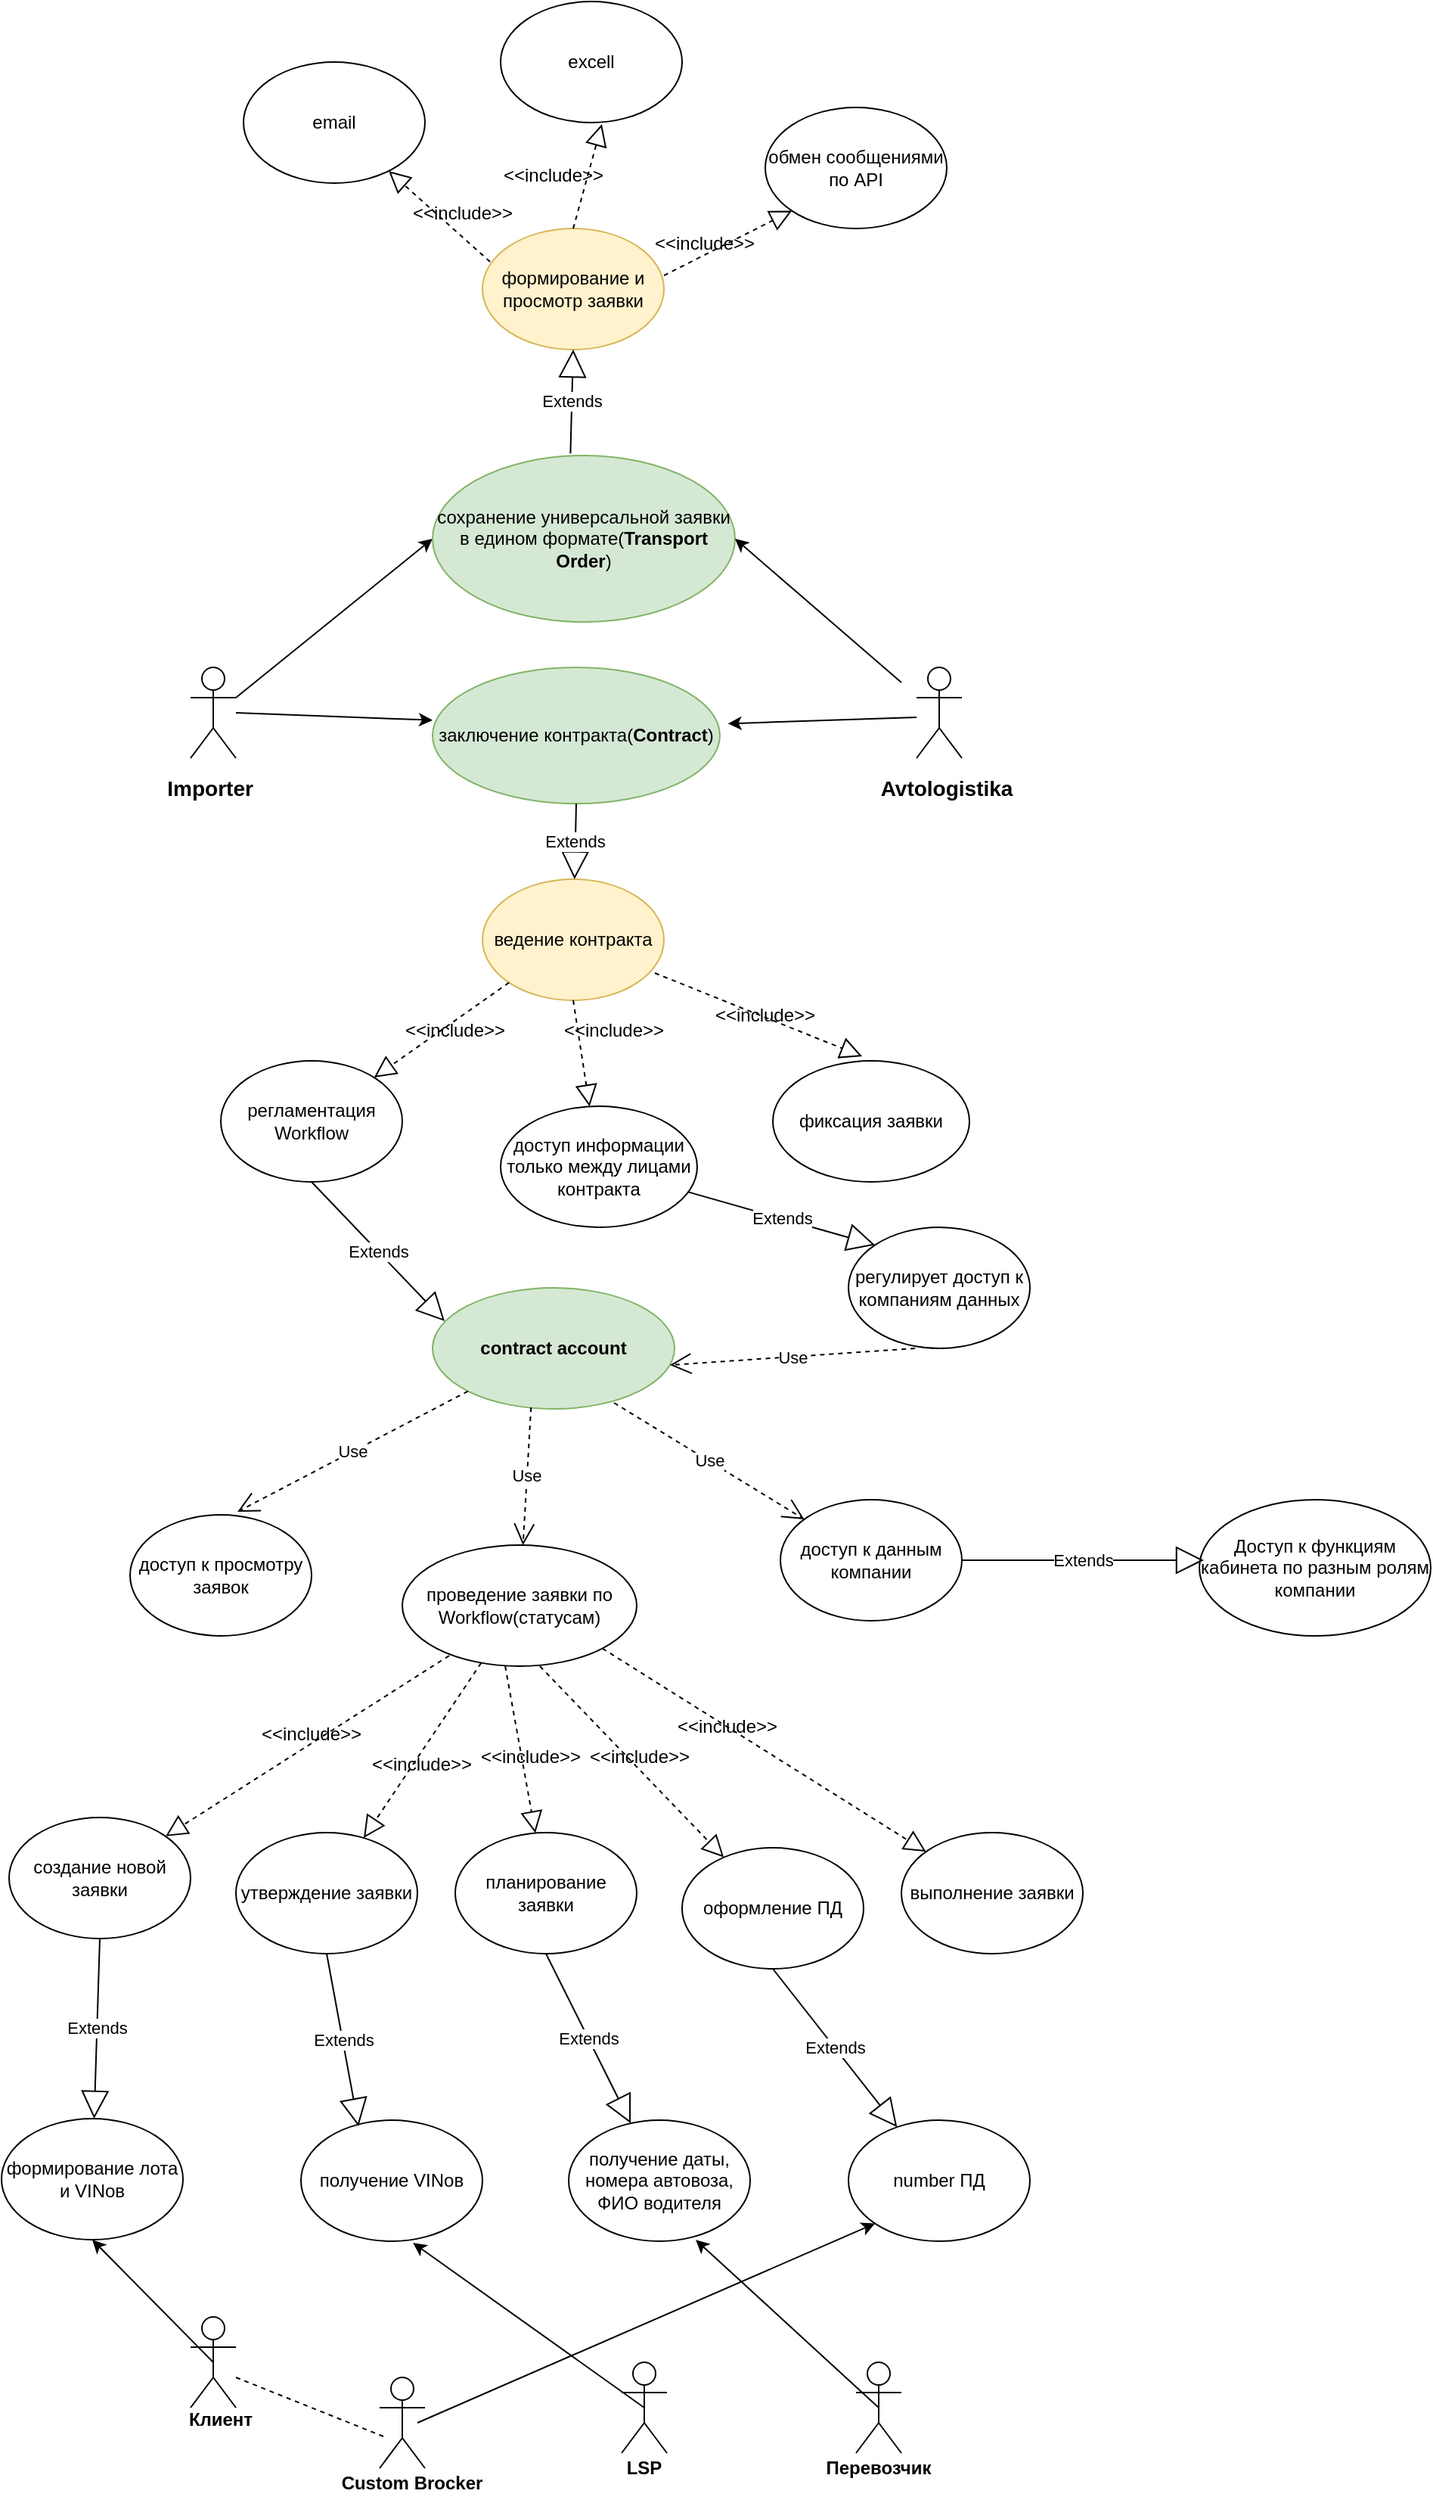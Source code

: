 <mxfile version="11.2.4" type="github" pages="1"><diagram id="C6Fg2NXUSFVUygiS9ZsN" name="Page-1"><mxGraphModel dx="1422" dy="1965" grid="1" gridSize="10" guides="1" tooltips="1" connect="1" arrows="1" fold="1" page="1" pageScale="1" pageWidth="827" pageHeight="1169" math="0" shadow="0"><root><mxCell id="0"/><mxCell id="1" parent="0"/><mxCell id="0U8aigHpky5K89LQjDXN-1" value="Actor" style="shape=umlActor;verticalLabelPosition=bottom;labelBackgroundColor=#ffffff;verticalAlign=top;html=1;outlineConnect=0;noLabel=1;" vertex="1" parent="1"><mxGeometry x="160" y="130" width="30" height="60" as="geometry"/></mxCell><mxCell id="0U8aigHpky5K89LQjDXN-2" value="Actor" style="shape=umlActor;verticalLabelPosition=bottom;labelBackgroundColor=#ffffff;verticalAlign=top;html=1;outlineConnect=0;noLabel=1;" vertex="1" parent="1"><mxGeometry x="640" y="130" width="30" height="60" as="geometry"/></mxCell><mxCell id="0U8aigHpky5K89LQjDXN-4" value="&lt;b&gt;&lt;font style=&quot;font-size: 14px&quot;&gt;Importer&amp;nbsp;&lt;/font&gt;&lt;/b&gt;" style="text;html=1;strokeColor=none;fillColor=none;align=center;verticalAlign=middle;whiteSpace=wrap;rounded=0;" vertex="1" parent="1"><mxGeometry x="155" y="200" width="40" height="20" as="geometry"/></mxCell><mxCell id="0U8aigHpky5K89LQjDXN-5" value="&lt;font style=&quot;font-size: 14px&quot;&gt;&lt;b&gt;Avtologistika&lt;/b&gt;&lt;/font&gt;" style="text;html=1;strokeColor=none;fillColor=none;align=center;verticalAlign=middle;whiteSpace=wrap;rounded=0;" vertex="1" parent="1"><mxGeometry x="640" y="200" width="40" height="20" as="geometry"/></mxCell><mxCell id="0U8aigHpky5K89LQjDXN-6" value="заключение контракта(&lt;b&gt;Contract&lt;/b&gt;)" style="ellipse;whiteSpace=wrap;html=1;fillColor=#d5e8d4;strokeColor=#82b366;" vertex="1" parent="1"><mxGeometry x="320" y="130" width="190" height="90" as="geometry"/></mxCell><mxCell id="0U8aigHpky5K89LQjDXN-7" value="" style="endArrow=classic;html=1;entryX=0;entryY=0.388;entryDx=0;entryDy=0;entryPerimeter=0;" edge="1" parent="1" target="0U8aigHpky5K89LQjDXN-6"><mxGeometry width="50" height="50" relative="1" as="geometry"><mxPoint x="190" y="160" as="sourcePoint"/><mxPoint x="290" y="150" as="targetPoint"/></mxGeometry></mxCell><mxCell id="0U8aigHpky5K89LQjDXN-8" value="" style="endArrow=classic;html=1;entryX=1.028;entryY=0.413;entryDx=0;entryDy=0;entryPerimeter=0;" edge="1" parent="1" target="0U8aigHpky5K89LQjDXN-6"><mxGeometry width="50" height="50" relative="1" as="geometry"><mxPoint x="640" y="163" as="sourcePoint"/><mxPoint x="580" y="140" as="targetPoint"/></mxGeometry></mxCell><mxCell id="0U8aigHpky5K89LQjDXN-9" value="ведение контракта" style="ellipse;whiteSpace=wrap;html=1;fillColor=#fff2cc;strokeColor=#d6b656;" vertex="1" parent="1"><mxGeometry x="353" y="270" width="120" height="80" as="geometry"/></mxCell><mxCell id="0U8aigHpky5K89LQjDXN-11" value="регламентация Workflow" style="ellipse;whiteSpace=wrap;html=1;" vertex="1" parent="1"><mxGeometry x="180" y="390" width="120" height="80" as="geometry"/></mxCell><mxCell id="0U8aigHpky5K89LQjDXN-14" value="доступ информации только между лицами контракта" style="ellipse;whiteSpace=wrap;html=1;" vertex="1" parent="1"><mxGeometry x="365" y="420" width="130" height="80" as="geometry"/></mxCell><mxCell id="0U8aigHpky5K89LQjDXN-16" value="" style="endArrow=classic;html=1;exitX=1;exitY=0.333;exitDx=0;exitDy=0;exitPerimeter=0;entryX=0;entryY=0.5;entryDx=0;entryDy=0;" edge="1" parent="1" source="0U8aigHpky5K89LQjDXN-1" target="0U8aigHpky5K89LQjDXN-17"><mxGeometry width="50" height="50" relative="1" as="geometry"><mxPoint x="230" y="100" as="sourcePoint"/><mxPoint x="280" y="50" as="targetPoint"/></mxGeometry></mxCell><mxCell id="0U8aigHpky5K89LQjDXN-17" value="сохранение универсальной заявки в едином формате(&lt;b&gt;Transport Order&lt;/b&gt;)" style="ellipse;whiteSpace=wrap;html=1;fillColor=#d5e8d4;strokeColor=#82b366;" vertex="1" parent="1"><mxGeometry x="320" y="-10" width="200" height="110" as="geometry"/></mxCell><mxCell id="0U8aigHpky5K89LQjDXN-19" value="" style="endArrow=classic;html=1;entryX=1;entryY=0.5;entryDx=0;entryDy=0;" edge="1" parent="1" target="0U8aigHpky5K89LQjDXN-17"><mxGeometry width="50" height="50" relative="1" as="geometry"><mxPoint x="630" y="140" as="sourcePoint"/><mxPoint x="510" y="80" as="targetPoint"/></mxGeometry></mxCell><mxCell id="0U8aigHpky5K89LQjDXN-21" value="формирование и просмотр заявки" style="ellipse;whiteSpace=wrap;html=1;fillColor=#fff2cc;strokeColor=#d6b656;" vertex="1" parent="1"><mxGeometry x="353" y="-160" width="120" height="80" as="geometry"/></mxCell><mxCell id="0U8aigHpky5K89LQjDXN-25" value="email" style="ellipse;whiteSpace=wrap;html=1;" vertex="1" parent="1"><mxGeometry x="195" y="-270" width="120" height="80" as="geometry"/></mxCell><mxCell id="0U8aigHpky5K89LQjDXN-26" value="excell" style="ellipse;whiteSpace=wrap;html=1;" vertex="1" parent="1"><mxGeometry x="365" y="-310" width="120" height="80" as="geometry"/></mxCell><mxCell id="0U8aigHpky5K89LQjDXN-27" value="обмен сообщениями по API" style="ellipse;whiteSpace=wrap;html=1;" vertex="1" parent="1"><mxGeometry x="540" y="-240" width="120" height="80" as="geometry"/></mxCell><mxCell id="0U8aigHpky5K89LQjDXN-31" value="&amp;lt;&amp;lt;include&amp;gt;&amp;gt;" style="text;html=1;strokeColor=none;fillColor=none;align=center;verticalAlign=middle;whiteSpace=wrap;rounded=0;" vertex="1" parent="1"><mxGeometry x="320" y="-180" width="40" height="20" as="geometry"/></mxCell><mxCell id="0U8aigHpky5K89LQjDXN-32" value="&amp;lt;&amp;lt;include&amp;gt;&amp;gt;" style="text;html=1;strokeColor=none;fillColor=none;align=center;verticalAlign=middle;whiteSpace=wrap;rounded=0;" vertex="1" parent="1"><mxGeometry x="480" y="-160" width="40" height="20" as="geometry"/></mxCell><mxCell id="0U8aigHpky5K89LQjDXN-30" value="&amp;lt;&amp;lt;include&amp;gt;&amp;gt;" style="text;html=1;strokeColor=none;fillColor=none;align=center;verticalAlign=middle;whiteSpace=wrap;rounded=0;" vertex="1" parent="1"><mxGeometry x="380" y="-205" width="40" height="20" as="geometry"/></mxCell><mxCell id="0U8aigHpky5K89LQjDXN-34" value="&amp;lt;&amp;lt;include&amp;gt;&amp;gt;" style="text;html=1;strokeColor=none;fillColor=none;align=center;verticalAlign=middle;whiteSpace=wrap;rounded=0;" vertex="1" parent="1"><mxGeometry x="315" y="360" width="40" height="20" as="geometry"/></mxCell><mxCell id="0U8aigHpky5K89LQjDXN-35" value="&amp;lt;&amp;lt;include&amp;gt;&amp;gt;" style="text;html=1;strokeColor=none;fillColor=none;align=center;verticalAlign=middle;whiteSpace=wrap;rounded=0;" vertex="1" parent="1"><mxGeometry x="420" y="360" width="40" height="20" as="geometry"/></mxCell><mxCell id="0U8aigHpky5K89LQjDXN-42" value="&lt;b&gt;&lt;font style=&quot;font-size: 12px&quot;&gt;contract account&lt;/font&gt;&lt;/b&gt;" style="ellipse;whiteSpace=wrap;html=1;fillColor=#d5e8d4;strokeColor=#82b366;" vertex="1" parent="1"><mxGeometry x="320" y="540" width="160" height="80" as="geometry"/></mxCell><mxCell id="0U8aigHpky5K89LQjDXN-48" value="&lt;span style=&quot;white-space: normal&quot;&gt;проведение заявки по Workflow(статусам)&lt;/span&gt;" style="ellipse;whiteSpace=wrap;html=1;" vertex="1" parent="1"><mxGeometry x="300" y="710" width="155" height="80" as="geometry"/></mxCell><mxCell id="0U8aigHpky5K89LQjDXN-50" value="фиксация заявки" style="ellipse;whiteSpace=wrap;html=1;" vertex="1" parent="1"><mxGeometry x="545" y="390" width="130" height="80" as="geometry"/></mxCell><mxCell id="0U8aigHpky5K89LQjDXN-51" value="&amp;lt;&amp;lt;include&amp;gt;&amp;gt;" style="text;html=1;strokeColor=none;fillColor=none;align=center;verticalAlign=middle;whiteSpace=wrap;rounded=0;" vertex="1" parent="1"><mxGeometry x="520" y="350" width="40" height="20" as="geometry"/></mxCell><mxCell id="0U8aigHpky5K89LQjDXN-55" value="доступ к данным компании" style="ellipse;whiteSpace=wrap;html=1;" vertex="1" parent="1"><mxGeometry x="550" y="680" width="120" height="80" as="geometry"/></mxCell><mxCell id="0U8aigHpky5K89LQjDXN-57" value="доступ к просмотру заявок" style="ellipse;whiteSpace=wrap;html=1;" vertex="1" parent="1"><mxGeometry x="120" y="690" width="120" height="80" as="geometry"/></mxCell><mxCell id="0U8aigHpky5K89LQjDXN-59" value="Use" style="endArrow=open;endSize=12;dashed=1;html=1;exitX=0;exitY=1;exitDx=0;exitDy=0;entryX=0.592;entryY=-0.025;entryDx=0;entryDy=0;entryPerimeter=0;" edge="1" parent="1" source="0U8aigHpky5K89LQjDXN-42" target="0U8aigHpky5K89LQjDXN-57"><mxGeometry width="160" relative="1" as="geometry"><mxPoint x="150" y="600" as="sourcePoint"/><mxPoint x="310" y="600" as="targetPoint"/></mxGeometry></mxCell><mxCell id="0U8aigHpky5K89LQjDXN-60" value="Extends" style="endArrow=block;endSize=16;endFill=0;html=1;exitX=0.5;exitY=1;exitDx=0;exitDy=0;entryX=0.05;entryY=0.275;entryDx=0;entryDy=0;entryPerimeter=0;" edge="1" parent="1" source="0U8aigHpky5K89LQjDXN-11" target="0U8aigHpky5K89LQjDXN-42"><mxGeometry width="160" relative="1" as="geometry"><mxPoint x="140" y="570" as="sourcePoint"/><mxPoint x="300" y="570" as="targetPoint"/></mxGeometry></mxCell><mxCell id="0U8aigHpky5K89LQjDXN-61" value="Use" style="endArrow=open;endSize=12;dashed=1;html=1;exitX=0.407;exitY=0.988;exitDx=0;exitDy=0;exitPerimeter=0;" edge="1" parent="1" source="0U8aigHpky5K89LQjDXN-42" target="0U8aigHpky5K89LQjDXN-48"><mxGeometry width="160" relative="1" as="geometry"><mxPoint x="390" y="690" as="sourcePoint"/><mxPoint x="550" y="690" as="targetPoint"/></mxGeometry></mxCell><mxCell id="0U8aigHpky5K89LQjDXN-62" value="Use" style="endArrow=open;endSize=12;dashed=1;html=1;exitX=0.75;exitY=0.95;exitDx=0;exitDy=0;exitPerimeter=0;" edge="1" parent="1" source="0U8aigHpky5K89LQjDXN-42" target="0U8aigHpky5K89LQjDXN-55"><mxGeometry width="160" relative="1" as="geometry"><mxPoint x="540" y="640" as="sourcePoint"/><mxPoint x="700" y="640" as="targetPoint"/></mxGeometry></mxCell><mxCell id="0U8aigHpky5K89LQjDXN-69" value="" style="endArrow=block;dashed=1;endFill=0;endSize=12;html=1;exitX=0.5;exitY=1;exitDx=0;exitDy=0;" edge="1" parent="1" source="0U8aigHpky5K89LQjDXN-9" target="0U8aigHpky5K89LQjDXN-14"><mxGeometry width="160" relative="1" as="geometry"><mxPoint x="450" y="370" as="sourcePoint"/><mxPoint x="610" y="370" as="targetPoint"/></mxGeometry></mxCell><mxCell id="0U8aigHpky5K89LQjDXN-71" value="" style="endArrow=block;dashed=1;endFill=0;endSize=12;html=1;exitX=0;exitY=1;exitDx=0;exitDy=0;" edge="1" parent="1" source="0U8aigHpky5K89LQjDXN-9" target="0U8aigHpky5K89LQjDXN-11"><mxGeometry width="160" relative="1" as="geometry"><mxPoint x="230" y="340" as="sourcePoint"/><mxPoint x="390" y="340" as="targetPoint"/></mxGeometry></mxCell><mxCell id="0U8aigHpky5K89LQjDXN-75" value="Extends" style="endArrow=block;endSize=16;endFill=0;html=1;exitX=0.456;exitY=-0.012;exitDx=0;exitDy=0;exitPerimeter=0;entryX=0.5;entryY=1;entryDx=0;entryDy=0;" edge="1" parent="1" source="0U8aigHpky5K89LQjDXN-17" target="0U8aigHpky5K89LQjDXN-21"><mxGeometry width="160" relative="1" as="geometry"><mxPoint x="430" y="-20" as="sourcePoint"/><mxPoint x="590" y="-20" as="targetPoint"/></mxGeometry></mxCell><mxCell id="0U8aigHpky5K89LQjDXN-76" value="Extends" style="endArrow=block;endSize=16;endFill=0;html=1;exitX=0.5;exitY=1;exitDx=0;exitDy=0;" edge="1" parent="1" source="0U8aigHpky5K89LQjDXN-6" target="0U8aigHpky5K89LQjDXN-9"><mxGeometry width="160" relative="1" as="geometry"><mxPoint x="480" y="250" as="sourcePoint"/><mxPoint x="640" y="250" as="targetPoint"/></mxGeometry></mxCell><mxCell id="0U8aigHpky5K89LQjDXN-77" value="" style="endArrow=block;dashed=1;endFill=0;endSize=12;html=1;exitX=1;exitY=0.388;exitDx=0;exitDy=0;exitPerimeter=0;entryX=0;entryY=1;entryDx=0;entryDy=0;" edge="1" parent="1" source="0U8aigHpky5K89LQjDXN-21" target="0U8aigHpky5K89LQjDXN-27"><mxGeometry width="160" relative="1" as="geometry"><mxPoint x="550" y="-80" as="sourcePoint"/><mxPoint x="710" y="-80" as="targetPoint"/></mxGeometry></mxCell><mxCell id="0U8aigHpky5K89LQjDXN-78" value="" style="endArrow=block;dashed=1;endFill=0;endSize=12;html=1;exitX=0.5;exitY=0;exitDx=0;exitDy=0;entryX=0.558;entryY=1.013;entryDx=0;entryDy=0;entryPerimeter=0;" edge="1" parent="1" source="0U8aigHpky5K89LQjDXN-21" target="0U8aigHpky5K89LQjDXN-26"><mxGeometry width="160" relative="1" as="geometry"><mxPoint x="460" y="-190" as="sourcePoint"/><mxPoint x="620" y="-190" as="targetPoint"/></mxGeometry></mxCell><mxCell id="0U8aigHpky5K89LQjDXN-82" value="&lt;span style=&quot;white-space: normal&quot;&gt;Доступ к функциям кабинета по разным ролям компании&lt;/span&gt;" style="ellipse;whiteSpace=wrap;html=1;" vertex="1" parent="1"><mxGeometry x="827" y="680" width="153" height="90" as="geometry"/></mxCell><mxCell id="0U8aigHpky5K89LQjDXN-83" value="Extends" style="endArrow=block;endSize=16;endFill=0;html=1;" edge="1" parent="1"><mxGeometry width="160" relative="1" as="geometry"><mxPoint x="670" y="720" as="sourcePoint"/><mxPoint x="830" y="720" as="targetPoint"/></mxGeometry></mxCell><mxCell id="0U8aigHpky5K89LQjDXN-84" value="планирование заявки" style="ellipse;whiteSpace=wrap;html=1;" vertex="1" parent="1"><mxGeometry x="335" y="900" width="120" height="80" as="geometry"/></mxCell><mxCell id="0U8aigHpky5K89LQjDXN-86" value="утверждение заявки" style="ellipse;whiteSpace=wrap;html=1;" vertex="1" parent="1"><mxGeometry x="190" y="900" width="120" height="80" as="geometry"/></mxCell><mxCell id="0U8aigHpky5K89LQjDXN-87" value="оформление ПД" style="ellipse;whiteSpace=wrap;html=1;" vertex="1" parent="1"><mxGeometry x="485" y="910" width="120" height="80" as="geometry"/></mxCell><mxCell id="0U8aigHpky5K89LQjDXN-90" value="создание новой заявки" style="ellipse;whiteSpace=wrap;html=1;" vertex="1" parent="1"><mxGeometry x="40" y="890" width="120" height="80" as="geometry"/></mxCell><mxCell id="0U8aigHpky5K89LQjDXN-92" value="выполнение заявки" style="ellipse;whiteSpace=wrap;html=1;" vertex="1" parent="1"><mxGeometry x="630" y="900" width="120" height="80" as="geometry"/></mxCell><mxCell id="0U8aigHpky5K89LQjDXN-93" value="" style="endArrow=block;dashed=1;endFill=0;endSize=12;html=1;exitX=0.95;exitY=0.775;exitDx=0;exitDy=0;exitPerimeter=0;entryX=0.454;entryY=-0.037;entryDx=0;entryDy=0;entryPerimeter=0;" edge="1" parent="1" source="0U8aigHpky5K89LQjDXN-9" target="0U8aigHpky5K89LQjDXN-50"><mxGeometry width="160" relative="1" as="geometry"><mxPoint x="510" y="360" as="sourcePoint"/><mxPoint x="670" y="360" as="targetPoint"/></mxGeometry></mxCell><mxCell id="0U8aigHpky5K89LQjDXN-94" value="Actor" style="shape=umlActor;verticalLabelPosition=bottom;labelBackgroundColor=#ffffff;verticalAlign=top;html=1;noLabel=1;" vertex="1" parent="1"><mxGeometry x="160" y="1220" width="30" height="60" as="geometry"/></mxCell><mxCell id="0U8aigHpky5K89LQjDXN-95" value="Actor" style="shape=umlActor;verticalLabelPosition=bottom;labelBackgroundColor=#ffffff;verticalAlign=top;html=1;noLabel=1;" vertex="1" parent="1"><mxGeometry x="445" y="1250" width="30" height="60" as="geometry"/></mxCell><mxCell id="0U8aigHpky5K89LQjDXN-96" value="Actor" style="shape=umlActor;verticalLabelPosition=bottom;labelBackgroundColor=#ffffff;verticalAlign=top;html=1;noLabel=1;" vertex="1" parent="1"><mxGeometry x="600" y="1250" width="30" height="60" as="geometry"/></mxCell><mxCell id="0U8aigHpky5K89LQjDXN-97" value="&lt;b&gt;Клиент&lt;/b&gt;" style="text;html=1;strokeColor=none;fillColor=none;align=center;verticalAlign=middle;whiteSpace=wrap;rounded=0;" vertex="1" parent="1"><mxGeometry x="130" y="1278" width="100" height="20" as="geometry"/></mxCell><mxCell id="0U8aigHpky5K89LQjDXN-98" value="&lt;b&gt;LSP&lt;/b&gt;" style="text;html=1;strokeColor=none;fillColor=none;align=center;verticalAlign=middle;whiteSpace=wrap;rounded=0;" vertex="1" parent="1"><mxGeometry x="435" y="1310" width="50" height="20" as="geometry"/></mxCell><mxCell id="0U8aigHpky5K89LQjDXN-99" value="&lt;b&gt;Перевозчик&lt;/b&gt;" style="text;html=1;strokeColor=none;fillColor=none;align=center;verticalAlign=middle;whiteSpace=wrap;rounded=0;" vertex="1" parent="1"><mxGeometry x="580" y="1310" width="70" height="20" as="geometry"/></mxCell><mxCell id="0U8aigHpky5K89LQjDXN-101" value="формирование лота и VINов" style="ellipse;whiteSpace=wrap;html=1;" vertex="1" parent="1"><mxGeometry x="35" y="1089" width="120" height="80" as="geometry"/></mxCell><mxCell id="0U8aigHpky5K89LQjDXN-102" value="Extends" style="endArrow=block;endSize=16;endFill=0;html=1;exitX=0.5;exitY=1;exitDx=0;exitDy=0;" edge="1" parent="1" source="0U8aigHpky5K89LQjDXN-90" target="0U8aigHpky5K89LQjDXN-101"><mxGeometry width="160" relative="1" as="geometry"><mxPoint x="80" y="1050" as="sourcePoint"/><mxPoint x="240" y="1050" as="targetPoint"/></mxGeometry></mxCell><mxCell id="0U8aigHpky5K89LQjDXN-103" value="регулирует доступ к компаниям данных" style="ellipse;whiteSpace=wrap;html=1;" vertex="1" parent="1"><mxGeometry x="595" y="500" width="120" height="80" as="geometry"/></mxCell><mxCell id="0U8aigHpky5K89LQjDXN-104" value="Extends" style="endArrow=block;endSize=16;endFill=0;html=1;entryX=0;entryY=0;entryDx=0;entryDy=0;" edge="1" parent="1" source="0U8aigHpky5K89LQjDXN-14" target="0U8aigHpky5K89LQjDXN-103"><mxGeometry width="160" relative="1" as="geometry"><mxPoint x="430" y="510" as="sourcePoint"/><mxPoint x="590" y="510" as="targetPoint"/></mxGeometry></mxCell><mxCell id="0U8aigHpky5K89LQjDXN-105" value="Use" style="endArrow=open;endSize=12;dashed=1;html=1;exitX=0.367;exitY=1;exitDx=0;exitDy=0;exitPerimeter=0;entryX=0.981;entryY=0.638;entryDx=0;entryDy=0;entryPerimeter=0;" edge="1" parent="1" source="0U8aigHpky5K89LQjDXN-103" target="0U8aigHpky5K89LQjDXN-42"><mxGeometry width="160" relative="1" as="geometry"><mxPoint x="560" y="610" as="sourcePoint"/><mxPoint x="720" y="610" as="targetPoint"/></mxGeometry></mxCell><mxCell id="0U8aigHpky5K89LQjDXN-106" value="" style="endArrow=classic;html=1;entryX=0.5;entryY=1;entryDx=0;entryDy=0;exitX=0.5;exitY=0.5;exitDx=0;exitDy=0;exitPerimeter=0;" edge="1" parent="1" source="0U8aigHpky5K89LQjDXN-94" target="0U8aigHpky5K89LQjDXN-101"><mxGeometry width="50" height="50" relative="1" as="geometry"><mxPoint x="160" y="1310" as="sourcePoint"/><mxPoint x="110" y="1260" as="targetPoint"/></mxGeometry></mxCell><mxCell id="0U8aigHpky5K89LQjDXN-111" value="получение VINов" style="ellipse;whiteSpace=wrap;html=1;" vertex="1" parent="1"><mxGeometry x="233" y="1090" width="120" height="80" as="geometry"/></mxCell><mxCell id="0U8aigHpky5K89LQjDXN-112" value="" style="endArrow=classic;html=1;entryX=0.617;entryY=1.013;entryDx=0;entryDy=0;entryPerimeter=0;exitX=0.5;exitY=0.5;exitDx=0;exitDy=0;exitPerimeter=0;" edge="1" parent="1" source="0U8aigHpky5K89LQjDXN-95" target="0U8aigHpky5K89LQjDXN-111"><mxGeometry width="50" height="50" relative="1" as="geometry"><mxPoint x="420" y="1280" as="sourcePoint"/><mxPoint x="310" y="1230" as="targetPoint"/></mxGeometry></mxCell><mxCell id="0U8aigHpky5K89LQjDXN-113" value="Extends" style="endArrow=block;endSize=16;endFill=0;html=1;exitX=0.5;exitY=1;exitDx=0;exitDy=0;entryX=0.317;entryY=0.05;entryDx=0;entryDy=0;entryPerimeter=0;" edge="1" parent="1" source="0U8aigHpky5K89LQjDXN-86" target="0U8aigHpky5K89LQjDXN-111"><mxGeometry width="160" relative="1" as="geometry"><mxPoint x="530" y="1110" as="sourcePoint"/><mxPoint x="526.258" y="1229.009" as="targetPoint"/></mxGeometry></mxCell><mxCell id="0U8aigHpky5K89LQjDXN-114" value="получение даты, номера автовоза, ФИО водителя" style="ellipse;whiteSpace=wrap;html=1;" vertex="1" parent="1"><mxGeometry x="410" y="1090" width="120" height="80" as="geometry"/></mxCell><mxCell id="0U8aigHpky5K89LQjDXN-115" value="Extends" style="endArrow=block;endSize=16;endFill=0;html=1;exitX=0.5;exitY=1;exitDx=0;exitDy=0;" edge="1" parent="1" source="0U8aigHpky5K89LQjDXN-84" target="0U8aigHpky5K89LQjDXN-114"><mxGeometry width="160" relative="1" as="geometry"><mxPoint x="410" y="1060" as="sourcePoint"/><mxPoint x="570" y="1060" as="targetPoint"/></mxGeometry></mxCell><mxCell id="0U8aigHpky5K89LQjDXN-116" value="" style="endArrow=classic;html=1;entryX=0.7;entryY=0.988;entryDx=0;entryDy=0;entryPerimeter=0;exitX=0.5;exitY=0.5;exitDx=0;exitDy=0;exitPerimeter=0;" edge="1" parent="1" source="0U8aigHpky5K89LQjDXN-96" target="0U8aigHpky5K89LQjDXN-114"><mxGeometry width="50" height="50" relative="1" as="geometry"><mxPoint x="610" y="1320" as="sourcePoint"/><mxPoint x="550" y="1260" as="targetPoint"/></mxGeometry></mxCell><mxCell id="0U8aigHpky5K89LQjDXN-117" value="Actor" style="shape=umlActor;verticalLabelPosition=bottom;labelBackgroundColor=#ffffff;verticalAlign=top;html=1;noLabel=1;" vertex="1" parent="1"><mxGeometry x="285" y="1260" width="30" height="60" as="geometry"/></mxCell><mxCell id="0U8aigHpky5K89LQjDXN-124" value="" style="endArrow=none;dashed=1;html=1;" edge="1" parent="1"><mxGeometry width="50" height="50" relative="1" as="geometry"><mxPoint x="190" y="1260" as="sourcePoint"/><mxPoint x="290" y="1300" as="targetPoint"/></mxGeometry></mxCell><mxCell id="0U8aigHpky5K89LQjDXN-136" value="&lt;b&gt;Custom Brocker&lt;/b&gt;" style="text;html=1;strokeColor=none;fillColor=none;align=center;verticalAlign=middle;whiteSpace=wrap;rounded=0;" vertex="1" parent="1"><mxGeometry x="253" y="1320" width="107" height="20" as="geometry"/></mxCell><mxCell id="0U8aigHpky5K89LQjDXN-137" value="number ПД" style="ellipse;whiteSpace=wrap;html=1;" vertex="1" parent="1"><mxGeometry x="595" y="1090" width="120" height="80" as="geometry"/></mxCell><mxCell id="0U8aigHpky5K89LQjDXN-138" value="Extends" style="endArrow=block;endSize=16;endFill=0;html=1;exitX=0.5;exitY=1;exitDx=0;exitDy=0;" edge="1" parent="1" source="0U8aigHpky5K89LQjDXN-87" target="0U8aigHpky5K89LQjDXN-137"><mxGeometry width="160" relative="1" as="geometry"><mxPoint x="405" y="990" as="sourcePoint"/><mxPoint x="461.026" y="1102.053" as="targetPoint"/></mxGeometry></mxCell><mxCell id="0U8aigHpky5K89LQjDXN-139" value="" style="endArrow=classic;html=1;entryX=0;entryY=1;entryDx=0;entryDy=0;" edge="1" parent="1" target="0U8aigHpky5K89LQjDXN-137"><mxGeometry width="50" height="50" relative="1" as="geometry"><mxPoint x="310" y="1290" as="sourcePoint"/><mxPoint x="580" y="1160" as="targetPoint"/></mxGeometry></mxCell><mxCell id="0U8aigHpky5K89LQjDXN-140" value="" style="endArrow=block;dashed=1;endFill=0;endSize=12;html=1;exitX=0.2;exitY=0.913;exitDx=0;exitDy=0;exitPerimeter=0;" edge="1" parent="1" source="0U8aigHpky5K89LQjDXN-48" target="0U8aigHpky5K89LQjDXN-90"><mxGeometry width="160" relative="1" as="geometry"><mxPoint x="270" y="830" as="sourcePoint"/><mxPoint x="430" y="830" as="targetPoint"/></mxGeometry></mxCell><mxCell id="0U8aigHpky5K89LQjDXN-141" value="" style="endArrow=block;dashed=1;endFill=0;endSize=12;html=1;" edge="1" parent="1" source="0U8aigHpky5K89LQjDXN-48" target="0U8aigHpky5K89LQjDXN-86"><mxGeometry width="160" relative="1" as="geometry"><mxPoint x="290" y="850" as="sourcePoint"/><mxPoint x="450" y="850" as="targetPoint"/></mxGeometry></mxCell><mxCell id="0U8aigHpky5K89LQjDXN-142" value="" style="endArrow=block;dashed=1;endFill=0;endSize=12;html=1;exitX=0.439;exitY=1;exitDx=0;exitDy=0;exitPerimeter=0;" edge="1" parent="1" source="0U8aigHpky5K89LQjDXN-48" target="0U8aigHpky5K89LQjDXN-84"><mxGeometry width="160" relative="1" as="geometry"><mxPoint x="440" y="860" as="sourcePoint"/><mxPoint x="600" y="860" as="targetPoint"/></mxGeometry></mxCell><mxCell id="0U8aigHpky5K89LQjDXN-143" value="" style="endArrow=block;dashed=1;endFill=0;endSize=12;html=1;exitX=0.587;exitY=1;exitDx=0;exitDy=0;exitPerimeter=0;" edge="1" parent="1" source="0U8aigHpky5K89LQjDXN-48" target="0U8aigHpky5K89LQjDXN-87"><mxGeometry width="160" relative="1" as="geometry"><mxPoint x="480" y="860" as="sourcePoint"/><mxPoint x="640" y="860" as="targetPoint"/></mxGeometry></mxCell><mxCell id="0U8aigHpky5K89LQjDXN-144" value="" style="endArrow=block;dashed=1;endFill=0;endSize=12;html=1;exitX=1;exitY=1;exitDx=0;exitDy=0;" edge="1" parent="1" source="0U8aigHpky5K89LQjDXN-48" target="0U8aigHpky5K89LQjDXN-92"><mxGeometry width="160" relative="1" as="geometry"><mxPoint x="570" y="860" as="sourcePoint"/><mxPoint x="730" y="860" as="targetPoint"/></mxGeometry></mxCell><mxCell id="0U8aigHpky5K89LQjDXN-145" value="&amp;lt;&amp;lt;include&amp;gt;&amp;gt;" style="text;html=1;strokeColor=none;fillColor=none;align=center;verticalAlign=middle;whiteSpace=wrap;rounded=0;" vertex="1" parent="1"><mxGeometry x="365" y="840" width="40" height="20" as="geometry"/></mxCell><mxCell id="0U8aigHpky5K89LQjDXN-146" value="&amp;lt;&amp;lt;include&amp;gt;&amp;gt;" style="text;html=1;strokeColor=none;fillColor=none;align=center;verticalAlign=middle;whiteSpace=wrap;rounded=0;" vertex="1" parent="1"><mxGeometry x="437" y="840" width="40" height="20" as="geometry"/></mxCell><mxCell id="0U8aigHpky5K89LQjDXN-147" value="&amp;lt;&amp;lt;include&amp;gt;&amp;gt;" style="text;html=1;strokeColor=none;fillColor=none;align=center;verticalAlign=middle;whiteSpace=wrap;rounded=0;" vertex="1" parent="1"><mxGeometry x="495" y="820" width="40" height="20" as="geometry"/></mxCell><mxCell id="0U8aigHpky5K89LQjDXN-148" value="&amp;lt;&amp;lt;include&amp;gt;&amp;gt;" style="text;html=1;strokeColor=none;fillColor=none;align=center;verticalAlign=middle;whiteSpace=wrap;rounded=0;" vertex="1" parent="1"><mxGeometry x="293" y="845" width="40" height="20" as="geometry"/></mxCell><mxCell id="0U8aigHpky5K89LQjDXN-149" value="&amp;lt;&amp;lt;include&amp;gt;&amp;gt;" style="text;html=1;strokeColor=none;fillColor=none;align=center;verticalAlign=middle;whiteSpace=wrap;rounded=0;" vertex="1" parent="1"><mxGeometry x="220" y="825" width="40" height="20" as="geometry"/></mxCell><mxCell id="0U8aigHpky5K89LQjDXN-151" value="" style="endArrow=block;dashed=1;endFill=0;endSize=12;html=1;exitX=0.042;exitY=0.275;exitDx=0;exitDy=0;entryX=0.8;entryY=0.9;entryDx=0;entryDy=0;entryPerimeter=0;exitPerimeter=0;" edge="1" parent="1" source="0U8aigHpky5K89LQjDXN-21" target="0U8aigHpky5K89LQjDXN-25"><mxGeometry width="160" relative="1" as="geometry"><mxPoint x="220" y="-90" as="sourcePoint"/><mxPoint x="238.96" y="-158.96" as="targetPoint"/></mxGeometry></mxCell></root></mxGraphModel></diagram></mxfile>